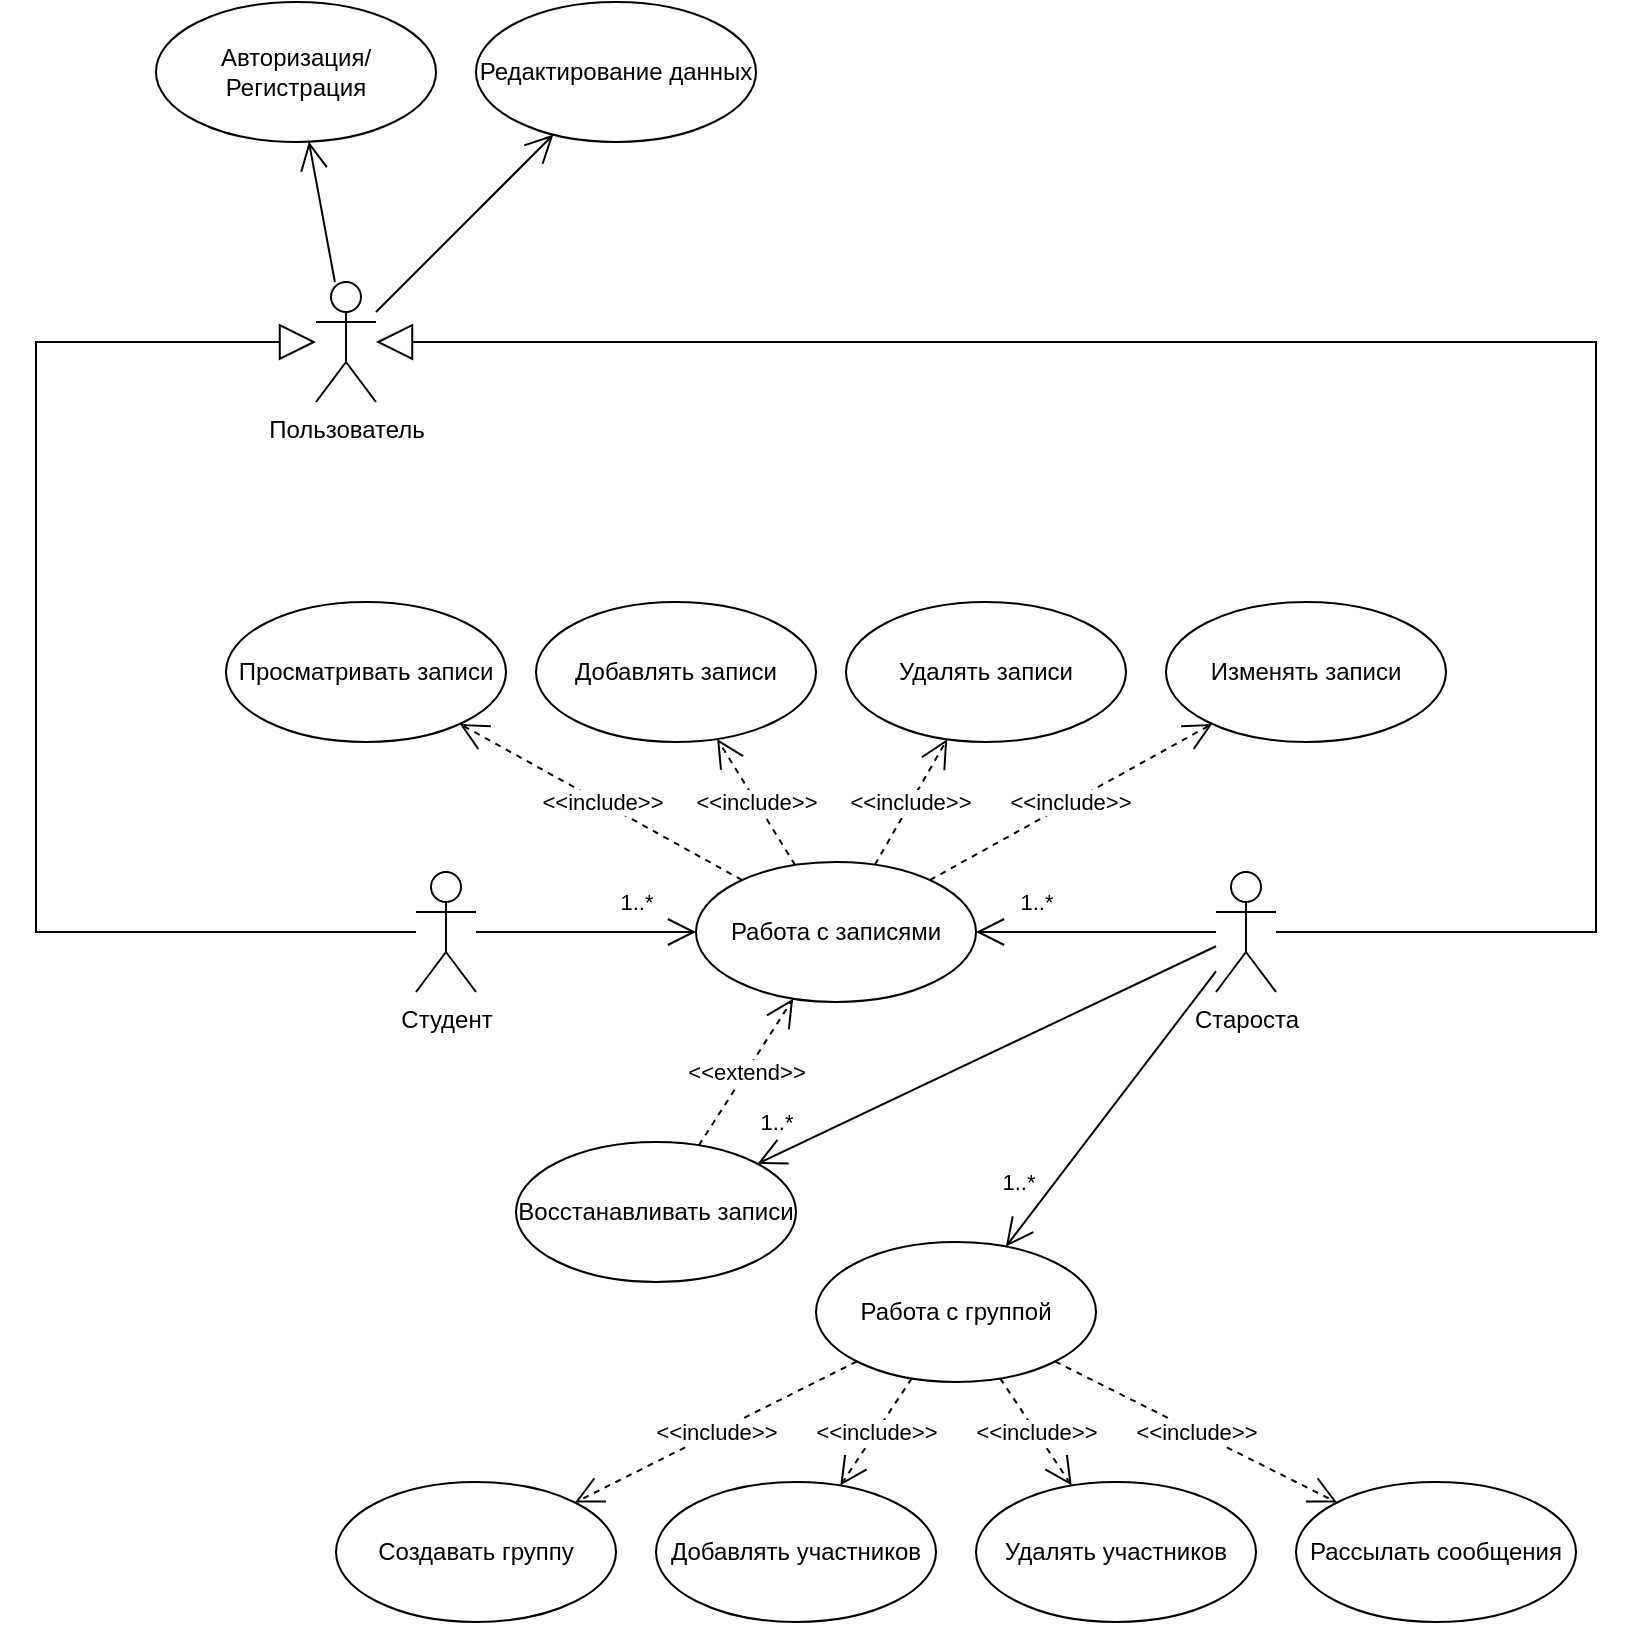<mxfile version="24.8.1">
  <diagram name="Страница — 1" id="OzuXbtzcPYWJwhRSiCgP">
    <mxGraphModel dx="2043" dy="2034" grid="1" gridSize="10" guides="1" tooltips="1" connect="1" arrows="1" fold="1" page="1" pageScale="1" pageWidth="827" pageHeight="1169" math="0" shadow="0">
      <root>
        <mxCell id="0" />
        <mxCell id="1" parent="0" />
        <mxCell id="lTHJ1ySDXn06tNbgpZ6D-3" value="Просматривать записи" style="ellipse;whiteSpace=wrap;html=1;" vertex="1" parent="1">
          <mxGeometry x="95" y="40" width="140" height="70" as="geometry" />
        </mxCell>
        <mxCell id="lTHJ1ySDXn06tNbgpZ6D-5" value="Добавлять записи" style="ellipse;whiteSpace=wrap;html=1;" vertex="1" parent="1">
          <mxGeometry x="250" y="40" width="140" height="70" as="geometry" />
        </mxCell>
        <mxCell id="lTHJ1ySDXn06tNbgpZ6D-6" value="Удалять записи" style="ellipse;whiteSpace=wrap;html=1;" vertex="1" parent="1">
          <mxGeometry x="405" y="40" width="140" height="70" as="geometry" />
        </mxCell>
        <mxCell id="lTHJ1ySDXn06tNbgpZ6D-7" value="Изменять записи" style="ellipse;whiteSpace=wrap;html=1;" vertex="1" parent="1">
          <mxGeometry x="565" y="40" width="140" height="70" as="geometry" />
        </mxCell>
        <mxCell id="lTHJ1ySDXn06tNbgpZ6D-8" value="Работа с записями" style="ellipse;whiteSpace=wrap;html=1;" vertex="1" parent="1">
          <mxGeometry x="330" y="170" width="140" height="70" as="geometry" />
        </mxCell>
        <mxCell id="lTHJ1ySDXn06tNbgpZ6D-9" value="Студент" style="shape=umlActor;verticalLabelPosition=bottom;verticalAlign=top;html=1;" vertex="1" parent="1">
          <mxGeometry x="190" y="175" width="30" height="60" as="geometry" />
        </mxCell>
        <mxCell id="lTHJ1ySDXn06tNbgpZ6D-10" value="Староста" style="shape=umlActor;verticalLabelPosition=bottom;verticalAlign=top;html=1;" vertex="1" parent="1">
          <mxGeometry x="590" y="175" width="30" height="60" as="geometry" />
        </mxCell>
        <mxCell id="lTHJ1ySDXn06tNbgpZ6D-11" value="" style="endArrow=open;endFill=1;endSize=12;html=1;rounded=0;" edge="1" parent="1" source="lTHJ1ySDXn06tNbgpZ6D-9" target="lTHJ1ySDXn06tNbgpZ6D-8">
          <mxGeometry width="160" relative="1" as="geometry">
            <mxPoint x="320" y="260" as="sourcePoint" />
            <mxPoint x="480" y="260" as="targetPoint" />
          </mxGeometry>
        </mxCell>
        <mxCell id="lTHJ1ySDXn06tNbgpZ6D-13" value="1..*" style="edgeLabel;html=1;align=center;verticalAlign=middle;resizable=0;points=[];" vertex="1" connectable="0" parent="lTHJ1ySDXn06tNbgpZ6D-11">
          <mxGeometry x="0.436" y="1" relative="1" as="geometry">
            <mxPoint x="1" y="-14" as="offset" />
          </mxGeometry>
        </mxCell>
        <mxCell id="lTHJ1ySDXn06tNbgpZ6D-12" value="" style="endArrow=open;endFill=1;endSize=12;html=1;rounded=0;" edge="1" parent="1" source="lTHJ1ySDXn06tNbgpZ6D-10" target="lTHJ1ySDXn06tNbgpZ6D-8">
          <mxGeometry width="160" relative="1" as="geometry">
            <mxPoint x="380" y="290" as="sourcePoint" />
            <mxPoint x="540" y="290" as="targetPoint" />
          </mxGeometry>
        </mxCell>
        <mxCell id="lTHJ1ySDXn06tNbgpZ6D-14" value="1..*" style="edgeLabel;html=1;align=center;verticalAlign=middle;resizable=0;points=[];" vertex="1" connectable="0" parent="1">
          <mxGeometry x="500" y="190" as="geometry" />
        </mxCell>
        <mxCell id="lTHJ1ySDXn06tNbgpZ6D-15" value="&amp;lt;&amp;lt;include&amp;gt;&amp;gt;" style="endArrow=open;endSize=12;dashed=1;html=1;rounded=0;" edge="1" parent="1" source="lTHJ1ySDXn06tNbgpZ6D-8" target="lTHJ1ySDXn06tNbgpZ6D-3">
          <mxGeometry width="160" relative="1" as="geometry">
            <mxPoint x="320" y="310" as="sourcePoint" />
            <mxPoint x="480" y="310" as="targetPoint" />
          </mxGeometry>
        </mxCell>
        <mxCell id="lTHJ1ySDXn06tNbgpZ6D-16" value="&amp;lt;&amp;lt;include&amp;gt;&amp;gt;" style="endArrow=open;endSize=12;dashed=1;html=1;rounded=0;" edge="1" parent="1" source="lTHJ1ySDXn06tNbgpZ6D-8" target="lTHJ1ySDXn06tNbgpZ6D-5">
          <mxGeometry width="160" relative="1" as="geometry">
            <mxPoint x="471" y="170" as="sourcePoint" />
            <mxPoint x="330" y="92" as="targetPoint" />
          </mxGeometry>
        </mxCell>
        <mxCell id="lTHJ1ySDXn06tNbgpZ6D-17" value="&amp;lt;&amp;lt;include&amp;gt;&amp;gt;" style="endArrow=open;endSize=12;dashed=1;html=1;rounded=0;" edge="1" parent="1" source="lTHJ1ySDXn06tNbgpZ6D-8" target="lTHJ1ySDXn06tNbgpZ6D-6">
          <mxGeometry width="160" relative="1" as="geometry">
            <mxPoint x="373" y="199" as="sourcePoint" />
            <mxPoint x="232" y="121" as="targetPoint" />
          </mxGeometry>
        </mxCell>
        <mxCell id="lTHJ1ySDXn06tNbgpZ6D-18" value="&amp;lt;&amp;lt;include&amp;gt;&amp;gt;" style="endArrow=open;endSize=12;dashed=1;html=1;rounded=0;" edge="1" parent="1" source="lTHJ1ySDXn06tNbgpZ6D-8" target="lTHJ1ySDXn06tNbgpZ6D-7">
          <mxGeometry width="160" relative="1" as="geometry">
            <mxPoint x="383" y="209" as="sourcePoint" />
            <mxPoint x="242" y="131" as="targetPoint" />
          </mxGeometry>
        </mxCell>
        <mxCell id="lTHJ1ySDXn06tNbgpZ6D-19" value="Создавать группу" style="ellipse;whiteSpace=wrap;html=1;" vertex="1" parent="1">
          <mxGeometry x="150" y="480" width="140" height="70" as="geometry" />
        </mxCell>
        <mxCell id="lTHJ1ySDXn06tNbgpZ6D-20" value="Добавлять участников" style="ellipse;whiteSpace=wrap;html=1;" vertex="1" parent="1">
          <mxGeometry x="310" y="480" width="140" height="70" as="geometry" />
        </mxCell>
        <mxCell id="lTHJ1ySDXn06tNbgpZ6D-21" value="Удалять участников" style="ellipse;whiteSpace=wrap;html=1;" vertex="1" parent="1">
          <mxGeometry x="470" y="480" width="140" height="70" as="geometry" />
        </mxCell>
        <mxCell id="lTHJ1ySDXn06tNbgpZ6D-22" value="Восстанавливать записи" style="ellipse;whiteSpace=wrap;html=1;" vertex="1" parent="1">
          <mxGeometry x="240" y="310" width="140" height="70" as="geometry" />
        </mxCell>
        <mxCell id="lTHJ1ySDXn06tNbgpZ6D-23" value="Рассылать сообщения" style="ellipse;whiteSpace=wrap;html=1;" vertex="1" parent="1">
          <mxGeometry x="630" y="480" width="140" height="70" as="geometry" />
        </mxCell>
        <mxCell id="lTHJ1ySDXn06tNbgpZ6D-24" value="Работа с группой" style="ellipse;whiteSpace=wrap;html=1;" vertex="1" parent="1">
          <mxGeometry x="390" y="360" width="140" height="70" as="geometry" />
        </mxCell>
        <mxCell id="lTHJ1ySDXn06tNbgpZ6D-25" value="" style="endArrow=open;endFill=1;endSize=12;html=1;rounded=0;" edge="1" parent="1" source="lTHJ1ySDXn06tNbgpZ6D-10" target="lTHJ1ySDXn06tNbgpZ6D-24">
          <mxGeometry width="160" relative="1" as="geometry">
            <mxPoint x="230" y="215" as="sourcePoint" />
            <mxPoint x="340" y="215" as="targetPoint" />
          </mxGeometry>
        </mxCell>
        <mxCell id="lTHJ1ySDXn06tNbgpZ6D-26" value="1..*" style="edgeLabel;html=1;align=center;verticalAlign=middle;resizable=0;points=[];" vertex="1" connectable="0" parent="lTHJ1ySDXn06tNbgpZ6D-25">
          <mxGeometry x="0.436" y="1" relative="1" as="geometry">
            <mxPoint x="-25" y="6" as="offset" />
          </mxGeometry>
        </mxCell>
        <mxCell id="lTHJ1ySDXn06tNbgpZ6D-27" value="&amp;lt;&amp;lt;include&amp;gt;&amp;gt;" style="endArrow=open;endSize=12;dashed=1;html=1;rounded=0;" edge="1" parent="1" source="lTHJ1ySDXn06tNbgpZ6D-24" target="lTHJ1ySDXn06tNbgpZ6D-19">
          <mxGeometry width="160" relative="1" as="geometry">
            <mxPoint x="315" y="398" as="sourcePoint" />
            <mxPoint x="174" y="320" as="targetPoint" />
          </mxGeometry>
        </mxCell>
        <mxCell id="lTHJ1ySDXn06tNbgpZ6D-28" value="&amp;lt;&amp;lt;include&amp;gt;&amp;gt;" style="endArrow=open;endSize=12;dashed=1;html=1;rounded=0;" edge="1" parent="1" source="lTHJ1ySDXn06tNbgpZ6D-24" target="lTHJ1ySDXn06tNbgpZ6D-20">
          <mxGeometry width="160" relative="1" as="geometry">
            <mxPoint x="566" y="398" as="sourcePoint" />
            <mxPoint x="425" y="320" as="targetPoint" />
          </mxGeometry>
        </mxCell>
        <mxCell id="lTHJ1ySDXn06tNbgpZ6D-29" value="&amp;lt;&amp;lt;include&amp;gt;&amp;gt;" style="endArrow=open;endSize=12;dashed=1;html=1;rounded=0;" edge="1" parent="1" source="lTHJ1ySDXn06tNbgpZ6D-24" target="lTHJ1ySDXn06tNbgpZ6D-21">
          <mxGeometry width="160" relative="1" as="geometry">
            <mxPoint x="656" y="408" as="sourcePoint" />
            <mxPoint x="515" y="330" as="targetPoint" />
          </mxGeometry>
        </mxCell>
        <mxCell id="lTHJ1ySDXn06tNbgpZ6D-30" value="&amp;lt;&amp;lt;include&amp;gt;&amp;gt;" style="endArrow=open;endSize=12;dashed=1;html=1;rounded=0;" edge="1" parent="1" source="lTHJ1ySDXn06tNbgpZ6D-24" target="lTHJ1ySDXn06tNbgpZ6D-23">
          <mxGeometry width="160" relative="1" as="geometry">
            <mxPoint x="518" y="269" as="sourcePoint" />
            <mxPoint x="377" y="191" as="targetPoint" />
          </mxGeometry>
        </mxCell>
        <mxCell id="lTHJ1ySDXn06tNbgpZ6D-33" value="&amp;lt;&amp;lt;extend&amp;gt;&amp;gt;" style="endArrow=open;endSize=12;dashed=1;html=1;rounded=0;" edge="1" parent="1" source="lTHJ1ySDXn06tNbgpZ6D-22" target="lTHJ1ySDXn06tNbgpZ6D-8">
          <mxGeometry width="160" relative="1" as="geometry">
            <mxPoint x="275.5" y="378" as="sourcePoint" />
            <mxPoint x="134.5" y="300" as="targetPoint" />
          </mxGeometry>
        </mxCell>
        <mxCell id="lTHJ1ySDXn06tNbgpZ6D-34" value="" style="endArrow=open;endFill=1;endSize=12;html=1;rounded=0;" edge="1" parent="1" source="lTHJ1ySDXn06tNbgpZ6D-10" target="lTHJ1ySDXn06tNbgpZ6D-22">
          <mxGeometry width="160" relative="1" as="geometry">
            <mxPoint x="512.5" y="223" as="sourcePoint" />
            <mxPoint x="420" y="330" as="targetPoint" />
          </mxGeometry>
        </mxCell>
        <mxCell id="lTHJ1ySDXn06tNbgpZ6D-35" value="1..*" style="edgeLabel;html=1;align=center;verticalAlign=middle;resizable=0;points=[];" vertex="1" connectable="0" parent="lTHJ1ySDXn06tNbgpZ6D-34">
          <mxGeometry x="0.436" y="1" relative="1" as="geometry">
            <mxPoint x="-56" y="9" as="offset" />
          </mxGeometry>
        </mxCell>
        <mxCell id="lTHJ1ySDXn06tNbgpZ6D-36" value="Пользователь" style="shape=umlActor;verticalLabelPosition=bottom;verticalAlign=top;html=1;" vertex="1" parent="1">
          <mxGeometry x="140" y="-120" width="30" height="60" as="geometry" />
        </mxCell>
        <mxCell id="lTHJ1ySDXn06tNbgpZ6D-37" value="" style="endArrow=block;endSize=16;endFill=0;html=1;rounded=0;" edge="1" parent="1" source="lTHJ1ySDXn06tNbgpZ6D-9" target="lTHJ1ySDXn06tNbgpZ6D-36">
          <mxGeometry width="160" relative="1" as="geometry">
            <mxPoint x="-10" y="204.5" as="sourcePoint" />
            <mxPoint x="150" y="204.5" as="targetPoint" />
            <Array as="points">
              <mxPoint y="205" />
              <mxPoint y="-90" />
            </Array>
          </mxGeometry>
        </mxCell>
        <mxCell id="lTHJ1ySDXn06tNbgpZ6D-38" value="" style="endArrow=block;endSize=16;endFill=0;html=1;rounded=0;" edge="1" parent="1" source="lTHJ1ySDXn06tNbgpZ6D-10" target="lTHJ1ySDXn06tNbgpZ6D-36">
          <mxGeometry width="160" relative="1" as="geometry">
            <mxPoint x="350" y="125" as="sourcePoint" />
            <mxPoint x="310" y="-110" as="targetPoint" />
            <Array as="points">
              <mxPoint x="780" y="205" />
              <mxPoint x="780" y="-90" />
            </Array>
          </mxGeometry>
        </mxCell>
        <mxCell id="lTHJ1ySDXn06tNbgpZ6D-39" value="Авторизация/Регистрация" style="ellipse;whiteSpace=wrap;html=1;" vertex="1" parent="1">
          <mxGeometry x="60" y="-260" width="140" height="70" as="geometry" />
        </mxCell>
        <mxCell id="lTHJ1ySDXn06tNbgpZ6D-40" value="Редактирование данных" style="ellipse;whiteSpace=wrap;html=1;" vertex="1" parent="1">
          <mxGeometry x="220" y="-260" width="140" height="70" as="geometry" />
        </mxCell>
        <mxCell id="lTHJ1ySDXn06tNbgpZ6D-41" value="" style="endArrow=open;endFill=1;endSize=12;html=1;rounded=0;" edge="1" parent="1" source="lTHJ1ySDXn06tNbgpZ6D-36" target="lTHJ1ySDXn06tNbgpZ6D-39">
          <mxGeometry width="160" relative="1" as="geometry">
            <mxPoint x="-50" y="-190" as="sourcePoint" />
            <mxPoint x="60" y="-190" as="targetPoint" />
          </mxGeometry>
        </mxCell>
        <mxCell id="lTHJ1ySDXn06tNbgpZ6D-43" value="" style="endArrow=open;endFill=1;endSize=12;html=1;rounded=0;" edge="1" parent="1" source="lTHJ1ySDXn06tNbgpZ6D-36" target="lTHJ1ySDXn06tNbgpZ6D-40">
          <mxGeometry width="160" relative="1" as="geometry">
            <mxPoint x="290" y="-110" as="sourcePoint" />
            <mxPoint x="277" y="-180" as="targetPoint" />
          </mxGeometry>
        </mxCell>
      </root>
    </mxGraphModel>
  </diagram>
</mxfile>
